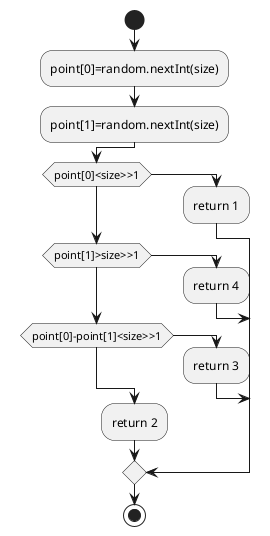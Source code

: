 @startuml
'https://plantuml.com/activity-diagram-beta
!pragma useVerticalIf on
start
:point[0]=random.nextInt(size);
:point[1]=random.nextInt(size);
if (point[0]<size>>1)then
  :return 1;
elseif (point[1]>size>>1)
    :return 4;
elseif (point[0]-point[1]<size>>1)
    :return 3;
else ()
  :return 2;
endif

stop

@enduml
